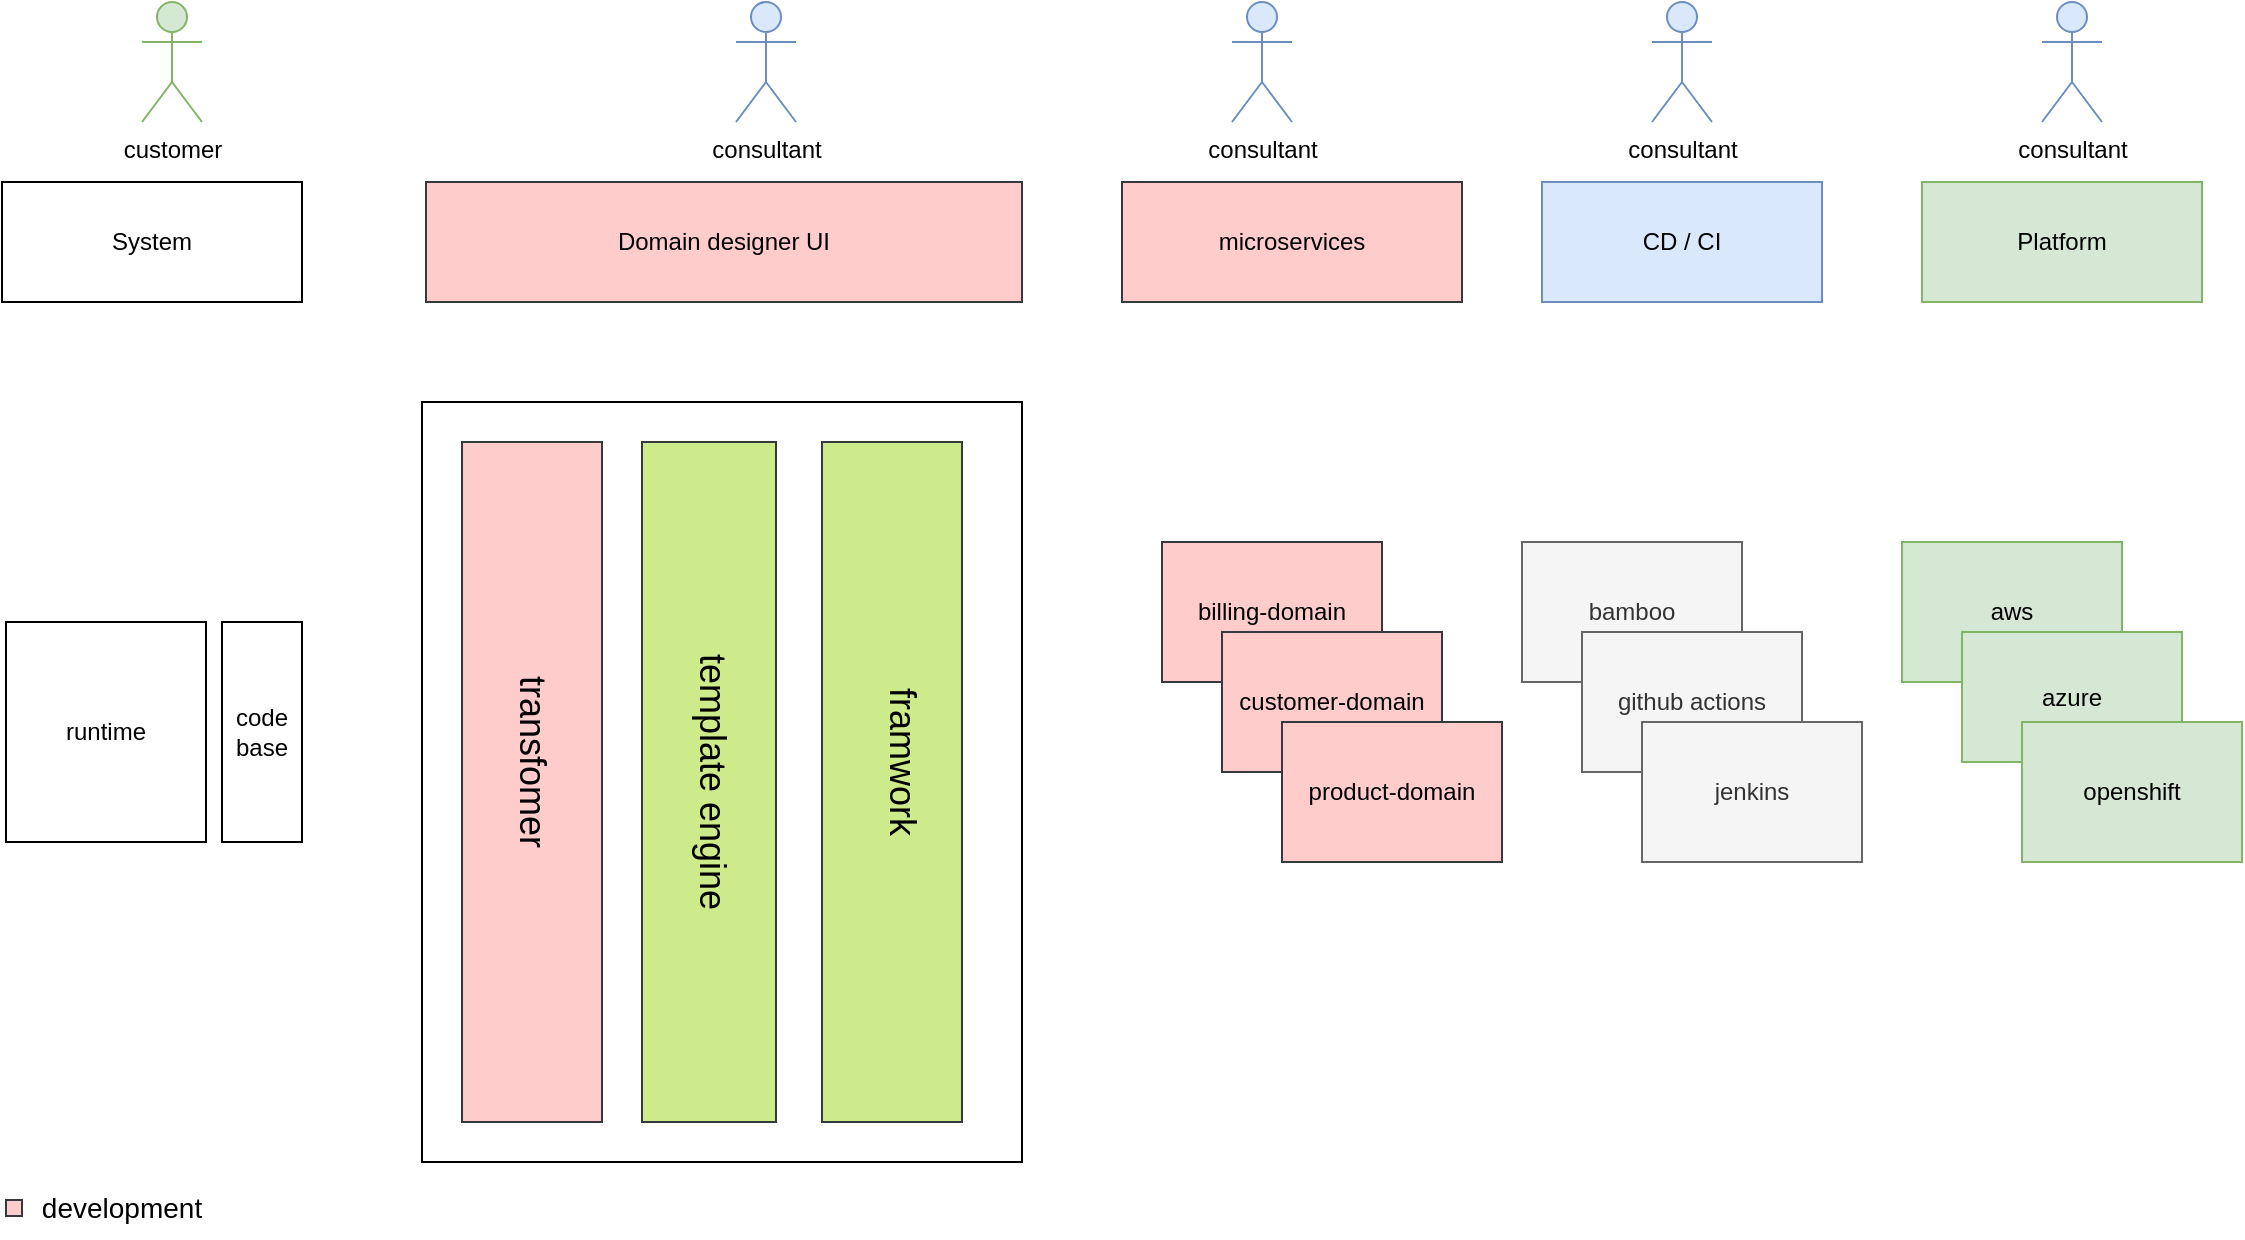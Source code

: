 <mxfile version="16.5.3" type="github"><diagram id="kgpKYQtTHZ0yAKxKKP6v" name="Page-1"><mxGraphModel dx="1350" dy="764" grid="1" gridSize="10" guides="1" tooltips="1" connect="1" arrows="1" fold="1" page="1" pageScale="1" pageWidth="850" pageHeight="1100" math="0" shadow="0"><root><mxCell id="0"/><mxCell id="1" parent="0"/><mxCell id="hcatnPtSDpoXQjTFb7_o-3" value="" style="rounded=0;whiteSpace=wrap;html=1;" parent="1" vertex="1"><mxGeometry x="240" y="210" width="300" height="380" as="geometry"/></mxCell><mxCell id="hcatnPtSDpoXQjTFb7_o-4" value="runtime" style="rounded=0;whiteSpace=wrap;html=1;" parent="1" vertex="1"><mxGeometry x="32" y="320" width="100" height="110" as="geometry"/></mxCell><mxCell id="hcatnPtSDpoXQjTFb7_o-7" value="" style="rounded=0;whiteSpace=wrap;html=1;fillColor=#ffcccc;strokeColor=#36393d;" parent="1" vertex="1"><mxGeometry x="260" y="230" width="70" height="340" as="geometry"/></mxCell><mxCell id="hcatnPtSDpoXQjTFb7_o-13" value="billing-domain" style="rounded=0;whiteSpace=wrap;html=1;fillColor=#ffcccc;strokeColor=#36393d;" parent="1" vertex="1"><mxGeometry x="610" y="280" width="110" height="70" as="geometry"/></mxCell><mxCell id="hcatnPtSDpoXQjTFb7_o-14" value="Domain designer UI" style="rounded=0;whiteSpace=wrap;html=1;fillColor=#ffcccc;strokeColor=#36393d;" parent="1" vertex="1"><mxGeometry x="242" y="100" width="298" height="60" as="geometry"/></mxCell><mxCell id="hcatnPtSDpoXQjTFb7_o-15" value="code base" style="rounded=0;whiteSpace=wrap;html=1;" parent="1" vertex="1"><mxGeometry x="140" y="320" width="40" height="110" as="geometry"/></mxCell><mxCell id="hcatnPtSDpoXQjTFb7_o-17" value="microservices" style="rounded=0;whiteSpace=wrap;html=1;fillColor=#ffcccc;strokeColor=#36393d;" parent="1" vertex="1"><mxGeometry x="590" y="100" width="170" height="60" as="geometry"/></mxCell><object label="consultant" id="hcatnPtSDpoXQjTFb7_o-18"><mxCell style="shape=umlActor;verticalLabelPosition=bottom;verticalAlign=top;html=1;outlineConnect=0;fillColor=#dae8fc;strokeColor=#6c8ebf;" parent="1" vertex="1"><mxGeometry x="397" y="10" width="30" height="60" as="geometry"/></mxCell></object><mxCell id="hcatnPtSDpoXQjTFb7_o-20" value="customer" style="shape=umlActor;verticalLabelPosition=bottom;verticalAlign=top;html=1;outlineConnect=0;fillColor=#d5e8d4;strokeColor=#82b366;" parent="1" vertex="1"><mxGeometry x="100" y="10" width="30" height="60" as="geometry"/></mxCell><mxCell id="hcatnPtSDpoXQjTFb7_o-23" value="System" style="rounded=0;whiteSpace=wrap;html=1;" parent="1" vertex="1"><mxGeometry x="30" y="100" width="150" height="60" as="geometry"/></mxCell><mxCell id="hcatnPtSDpoXQjTFb7_o-24" value="customer-domain" style="rounded=0;whiteSpace=wrap;html=1;fillColor=#ffcccc;strokeColor=#36393d;" parent="1" vertex="1"><mxGeometry x="640" y="325" width="110" height="70" as="geometry"/></mxCell><mxCell id="hcatnPtSDpoXQjTFb7_o-25" value="product-domain" style="rounded=0;whiteSpace=wrap;html=1;fillColor=#ffcccc;strokeColor=#36393d;" parent="1" vertex="1"><mxGeometry x="670" y="370" width="110" height="70" as="geometry"/></mxCell><object label="consultant" id="hcatnPtSDpoXQjTFb7_o-37"><mxCell style="shape=umlActor;verticalLabelPosition=bottom;verticalAlign=top;html=1;outlineConnect=0;fillColor=#dae8fc;strokeColor=#6c8ebf;" parent="1" vertex="1"><mxGeometry x="645" y="10" width="30" height="60" as="geometry"/></mxCell></object><mxCell id="hcatnPtSDpoXQjTFb7_o-39" value="" style="rounded=0;whiteSpace=wrap;html=1;fillColor=#cdeb8b;strokeColor=#36393d;" parent="1" vertex="1"><mxGeometry x="350" y="230" width="67" height="340" as="geometry"/></mxCell><mxCell id="hcatnPtSDpoXQjTFb7_o-40" value="" style="rounded=0;whiteSpace=wrap;html=1;fillColor=#cdeb8b;strokeColor=#36393d;" parent="1" vertex="1"><mxGeometry x="440" y="230" width="70" height="340" as="geometry"/></mxCell><mxCell id="hcatnPtSDpoXQjTFb7_o-41" value="transfomer" style="text;html=1;strokeColor=none;fillColor=none;align=center;verticalAlign=middle;whiteSpace=wrap;rounded=0;rotation=90;fontSize=18;" parent="1" vertex="1"><mxGeometry x="245" y="365" width="100" height="50" as="geometry"/></mxCell><mxCell id="hcatnPtSDpoXQjTFb7_o-45" value="template engine" style="text;html=1;strokeColor=none;fillColor=none;align=center;verticalAlign=middle;whiteSpace=wrap;rounded=0;fontSize=18;rotation=90;" parent="1" vertex="1"><mxGeometry x="260" y="385" width="250" height="30" as="geometry"/></mxCell><mxCell id="hcatnPtSDpoXQjTFb7_o-46" value="CD / CI" style="rounded=0;whiteSpace=wrap;html=1;fillColor=#dae8fc;strokeColor=#6c8ebf;" parent="1" vertex="1"><mxGeometry x="800" y="100" width="140" height="60" as="geometry"/></mxCell><mxCell id="hcatnPtSDpoXQjTFb7_o-47" value="Platform" style="rounded=0;whiteSpace=wrap;html=1;fillColor=#d5e8d4;strokeColor=#82b366;" parent="1" vertex="1"><mxGeometry x="990" y="100" width="140" height="60" as="geometry"/></mxCell><object label="consultant" id="hcatnPtSDpoXQjTFb7_o-48"><mxCell style="shape=umlActor;verticalLabelPosition=bottom;verticalAlign=top;html=1;outlineConnect=0;fillColor=#dae8fc;strokeColor=#6c8ebf;" parent="1" vertex="1"><mxGeometry x="855" y="10" width="30" height="60" as="geometry"/></mxCell></object><object label="consultant" id="hcatnPtSDpoXQjTFb7_o-49"><mxCell style="shape=umlActor;verticalLabelPosition=bottom;verticalAlign=top;html=1;outlineConnect=0;fillColor=#dae8fc;strokeColor=#6c8ebf;" parent="1" vertex="1"><mxGeometry x="1050" y="10" width="30" height="60" as="geometry"/></mxCell></object><mxCell id="hcatnPtSDpoXQjTFb7_o-55" value="aws" style="rounded=0;whiteSpace=wrap;html=1;fillColor=#d5e8d4;strokeColor=#82b366;" parent="1" vertex="1"><mxGeometry x="980" y="280" width="110" height="70" as="geometry"/></mxCell><mxCell id="hcatnPtSDpoXQjTFb7_o-56" value="azure" style="rounded=0;whiteSpace=wrap;html=1;fillColor=#d5e8d4;strokeColor=#82b366;" parent="1" vertex="1"><mxGeometry x="1010" y="325" width="110" height="65" as="geometry"/></mxCell><mxCell id="hcatnPtSDpoXQjTFb7_o-57" value="openshift" style="rounded=0;whiteSpace=wrap;html=1;fillColor=#d5e8d4;strokeColor=#82b366;" parent="1" vertex="1"><mxGeometry x="1040" y="370" width="110" height="70" as="geometry"/></mxCell><mxCell id="hcatnPtSDpoXQjTFb7_o-58" value="framwork" style="text;html=1;strokeColor=none;fillColor=none;align=center;verticalAlign=middle;whiteSpace=wrap;rounded=0;fontSize=18;rotation=90;" parent="1" vertex="1"><mxGeometry x="450" y="375" width="60" height="30" as="geometry"/></mxCell><mxCell id="hcatnPtSDpoXQjTFb7_o-60" value="bamboo" style="rounded=0;whiteSpace=wrap;html=1;fillColor=#f5f5f5;strokeColor=#666666;fontColor=#333333;" parent="1" vertex="1"><mxGeometry x="790" y="280" width="110" height="70" as="geometry"/></mxCell><mxCell id="hcatnPtSDpoXQjTFb7_o-61" value="github actions" style="rounded=0;whiteSpace=wrap;html=1;fillColor=#f5f5f5;strokeColor=#666666;fontColor=#333333;" parent="1" vertex="1"><mxGeometry x="820" y="325" width="110" height="70" as="geometry"/></mxCell><mxCell id="hcatnPtSDpoXQjTFb7_o-62" value="jenkins" style="rounded=0;whiteSpace=wrap;html=1;fillColor=#f5f5f5;strokeColor=#666666;fontColor=#333333;" parent="1" vertex="1"><mxGeometry x="850" y="370" width="110" height="70" as="geometry"/></mxCell><mxCell id="hcatnPtSDpoXQjTFb7_o-63" value="" style="whiteSpace=wrap;html=1;aspect=fixed;fontSize=18;fillColor=#ffcccc;strokeColor=#36393d;" parent="1" vertex="1"><mxGeometry x="32" y="609" width="8" height="8" as="geometry"/></mxCell><mxCell id="hcatnPtSDpoXQjTFb7_o-67" value="development" style="text;html=1;strokeColor=none;fillColor=none;align=center;verticalAlign=middle;whiteSpace=wrap;rounded=0;fontSize=14;" parent="1" vertex="1"><mxGeometry x="60" y="598" width="60" height="30" as="geometry"/></mxCell></root></mxGraphModel></diagram></mxfile>